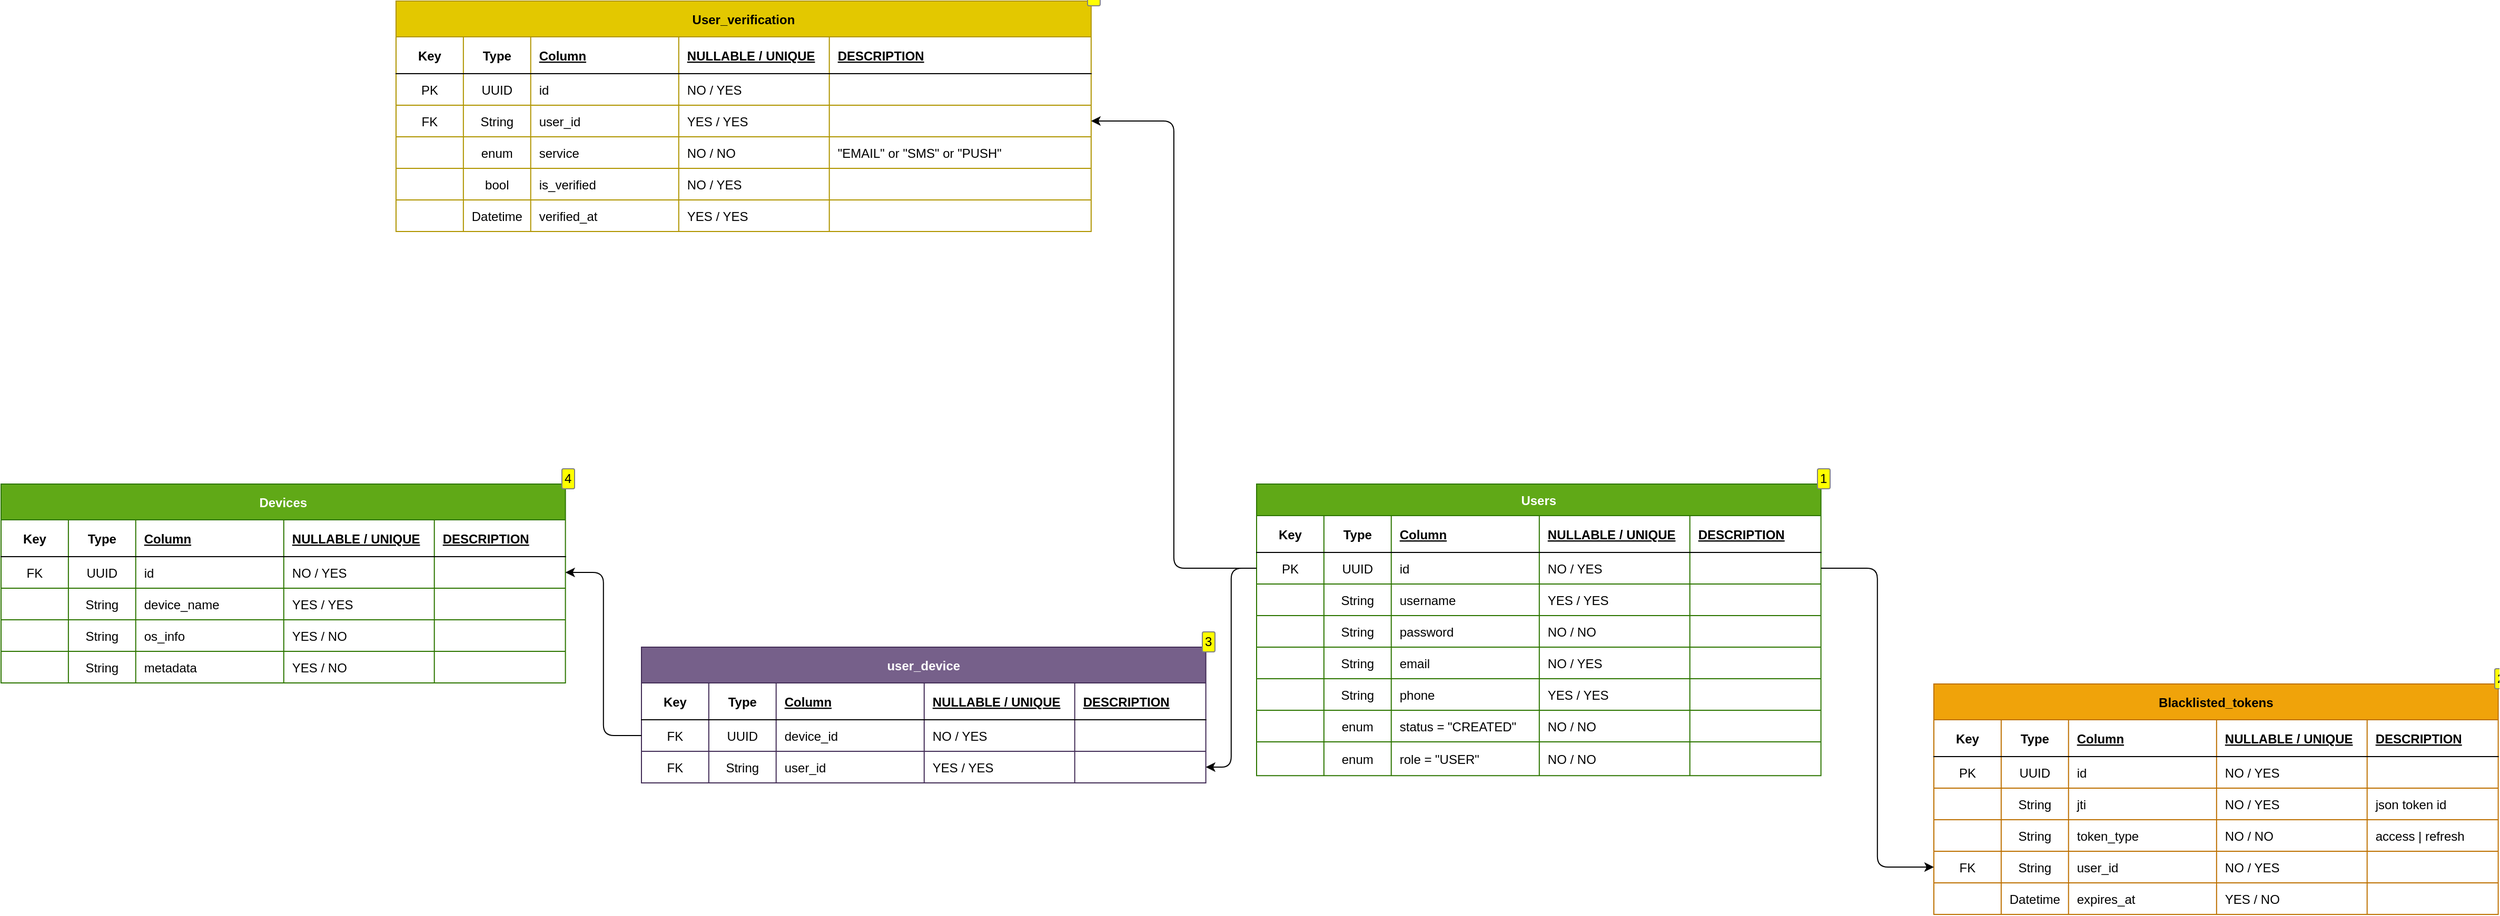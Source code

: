 <mxfile>
    <diagram id="C6it1oYymChb_5ZEDnDE" name="Страница 1">
        <mxGraphModel dx="2110" dy="1753" grid="0" gridSize="10" guides="1" tooltips="1" connect="1" arrows="1" fold="1" page="0" pageScale="1" pageWidth="827" pageHeight="1169" math="0" shadow="0">
            <root>
                <mxCell id="0"/>
                <mxCell id="1" parent="0"/>
                <mxCell id="13" value="Users" style="shape=table;startSize=30;container=1;collapsible=1;childLayout=tableLayout;fixedRows=1;rowLines=1;fontStyle=1;align=center;resizeLast=1;resizeLastRow=0;enumerate=1;fillColor=#60a917;fontColor=#ffffff;strokeColor=#2D7600;noLabel=0;autosize=1;treeFolding=1;treeMoving=1;" vertex="1" parent="1">
                    <mxGeometry x="25" y="351" width="535.81" height="277.128" as="geometry"/>
                </mxCell>
                <mxCell id="14" value="" style="shape=tableRow;horizontal=0;startSize=0;swimlaneHead=0;swimlaneBody=0;fillColor=none;collapsible=0;dropTarget=0;points=[[0,0.5],[1,0.5]];portConstraint=eastwest;top=0;left=0;right=0;bottom=1;" vertex="1" parent="13">
                    <mxGeometry y="30" width="535.81" height="35" as="geometry"/>
                </mxCell>
                <mxCell id="63" value="Key" style="shape=partialRectangle;connectable=0;fillColor=none;top=0;left=0;bottom=0;right=0;fontStyle=1;overflow=hidden;" vertex="1" parent="14">
                    <mxGeometry width="63.931" height="35" as="geometry">
                        <mxRectangle width="63.931" height="35" as="alternateBounds"/>
                    </mxGeometry>
                </mxCell>
                <mxCell id="15" value="Type" style="shape=partialRectangle;connectable=0;fillColor=none;top=0;left=0;bottom=0;right=0;fontStyle=1;overflow=hidden;" vertex="1" parent="14">
                    <mxGeometry x="63.931" width="63.931" height="35" as="geometry">
                        <mxRectangle width="63.931" height="35" as="alternateBounds"/>
                    </mxGeometry>
                </mxCell>
                <mxCell id="16" value="Column" style="shape=partialRectangle;connectable=0;fillColor=none;top=0;left=0;bottom=0;right=0;align=left;spacingLeft=6;fontStyle=5;overflow=hidden;" vertex="1" parent="14">
                    <mxGeometry x="127.862" width="140.547" height="35" as="geometry">
                        <mxRectangle width="140.547" height="35" as="alternateBounds"/>
                    </mxGeometry>
                </mxCell>
                <mxCell id="70" value="NULLABLE / UNIQUE" style="shape=partialRectangle;connectable=0;fillColor=none;top=0;left=0;bottom=0;right=0;align=left;spacingLeft=6;fontStyle=5;overflow=hidden;" vertex="1" parent="14">
                    <mxGeometry x="268.409" width="142.939" height="35" as="geometry">
                        <mxRectangle width="142.939" height="35" as="alternateBounds"/>
                    </mxGeometry>
                </mxCell>
                <mxCell id="77" value="DESCRIPTION" style="shape=partialRectangle;connectable=0;fillColor=none;top=0;left=0;bottom=0;right=0;align=left;spacingLeft=6;fontStyle=5;overflow=hidden;" vertex="1" parent="14">
                    <mxGeometry x="411.348" width="124.462" height="35" as="geometry">
                        <mxRectangle width="124.462" height="35" as="alternateBounds"/>
                    </mxGeometry>
                </mxCell>
                <mxCell id="84" style="shape=tableRow;horizontal=0;startSize=0;swimlaneHead=0;swimlaneBody=0;fillColor=none;collapsible=0;dropTarget=0;points=[[0,0.5],[1,0.5]];portConstraint=eastwest;top=0;left=0;right=0;bottom=0;" vertex="1" parent="13">
                    <mxGeometry y="65" width="535.81" height="30" as="geometry"/>
                </mxCell>
                <mxCell id="85" value="PK" style="shape=partialRectangle;connectable=0;fillColor=none;top=0;left=0;bottom=0;right=0;editable=1;overflow=hidden;" vertex="1" parent="84">
                    <mxGeometry width="63.931" height="30" as="geometry">
                        <mxRectangle width="63.931" height="30" as="alternateBounds"/>
                    </mxGeometry>
                </mxCell>
                <mxCell id="86" value="UUID" style="shape=partialRectangle;connectable=0;fillColor=none;top=0;left=0;bottom=0;right=0;editable=1;overflow=hidden;" vertex="1" parent="84">
                    <mxGeometry x="63.931" width="63.931" height="30" as="geometry">
                        <mxRectangle width="63.931" height="30" as="alternateBounds"/>
                    </mxGeometry>
                </mxCell>
                <mxCell id="87" value="id" style="shape=partialRectangle;connectable=0;fillColor=none;top=0;left=0;bottom=0;right=0;align=left;spacingLeft=6;overflow=hidden;labelBackgroundColor=none;" vertex="1" parent="84">
                    <mxGeometry x="127.862" width="140.547" height="30" as="geometry">
                        <mxRectangle width="140.547" height="30" as="alternateBounds"/>
                    </mxGeometry>
                </mxCell>
                <mxCell id="88" value="NO / YES" style="shape=partialRectangle;connectable=0;fillColor=none;top=0;left=0;bottom=0;right=0;align=left;spacingLeft=6;overflow=hidden;labelBackgroundColor=none;" vertex="1" parent="84">
                    <mxGeometry x="268.409" width="142.939" height="30" as="geometry">
                        <mxRectangle width="142.939" height="30" as="alternateBounds"/>
                    </mxGeometry>
                </mxCell>
                <mxCell id="89" value="" style="shape=partialRectangle;connectable=0;fillColor=none;top=0;left=0;bottom=0;right=0;align=left;spacingLeft=6;overflow=hidden;labelBackgroundColor=none;" vertex="1" parent="84">
                    <mxGeometry x="411.348" width="124.462" height="30" as="geometry">
                        <mxRectangle width="124.462" height="30" as="alternateBounds"/>
                    </mxGeometry>
                </mxCell>
                <mxCell id="20" value="" style="shape=tableRow;horizontal=0;startSize=0;swimlaneHead=0;swimlaneBody=0;fillColor=none;collapsible=0;dropTarget=0;points=[[0,0.5],[1,0.5]];portConstraint=eastwest;top=0;left=0;right=0;bottom=0;" vertex="1" parent="13">
                    <mxGeometry y="95" width="535.81" height="30" as="geometry"/>
                </mxCell>
                <mxCell id="64" value="" style="shape=partialRectangle;connectable=0;fillColor=none;top=0;left=0;bottom=0;right=0;editable=1;overflow=hidden;" vertex="1" parent="20">
                    <mxGeometry width="63.931" height="30" as="geometry">
                        <mxRectangle width="63.931" height="30" as="alternateBounds"/>
                    </mxGeometry>
                </mxCell>
                <mxCell id="21" value="String" style="shape=partialRectangle;connectable=0;fillColor=none;top=0;left=0;bottom=0;right=0;editable=1;overflow=hidden;" vertex="1" parent="20">
                    <mxGeometry x="63.931" width="63.931" height="30" as="geometry">
                        <mxRectangle width="63.931" height="30" as="alternateBounds"/>
                    </mxGeometry>
                </mxCell>
                <mxCell id="22" value="username" style="shape=partialRectangle;connectable=0;fillColor=none;top=0;left=0;bottom=0;right=0;align=left;spacingLeft=6;overflow=hidden;labelBackgroundColor=none;" vertex="1" parent="20">
                    <mxGeometry x="127.862" width="140.547" height="30" as="geometry">
                        <mxRectangle width="140.547" height="30" as="alternateBounds"/>
                    </mxGeometry>
                </mxCell>
                <mxCell id="71" value="YES / YES" style="shape=partialRectangle;connectable=0;fillColor=none;top=0;left=0;bottom=0;right=0;align=left;spacingLeft=6;overflow=hidden;labelBackgroundColor=none;" vertex="1" parent="20">
                    <mxGeometry x="268.409" width="142.939" height="30" as="geometry">
                        <mxRectangle width="142.939" height="30" as="alternateBounds"/>
                    </mxGeometry>
                </mxCell>
                <mxCell id="78" value="" style="shape=partialRectangle;connectable=0;fillColor=none;top=0;left=0;bottom=0;right=0;align=left;spacingLeft=6;overflow=hidden;labelBackgroundColor=none;" vertex="1" parent="20">
                    <mxGeometry x="411.348" width="124.462" height="30" as="geometry">
                        <mxRectangle width="124.462" height="30" as="alternateBounds"/>
                    </mxGeometry>
                </mxCell>
                <mxCell id="17" value="" style="shape=tableRow;horizontal=0;startSize=0;swimlaneHead=0;swimlaneBody=0;fillColor=none;collapsible=0;dropTarget=0;points=[[0,0.5],[1,0.5]];portConstraint=eastwest;top=0;left=0;right=0;bottom=0;" vertex="1" parent="13">
                    <mxGeometry y="125" width="535.81" height="30" as="geometry"/>
                </mxCell>
                <mxCell id="65" style="shape=partialRectangle;connectable=0;fillColor=none;top=0;left=0;bottom=0;right=0;editable=1;overflow=hidden;" vertex="1" parent="17">
                    <mxGeometry width="63.931" height="30" as="geometry">
                        <mxRectangle width="63.931" height="30" as="alternateBounds"/>
                    </mxGeometry>
                </mxCell>
                <mxCell id="18" value="String" style="shape=partialRectangle;connectable=0;fillColor=none;top=0;left=0;bottom=0;right=0;editable=1;overflow=hidden;" vertex="1" parent="17">
                    <mxGeometry x="63.931" width="63.931" height="30" as="geometry">
                        <mxRectangle width="63.931" height="30" as="alternateBounds"/>
                    </mxGeometry>
                </mxCell>
                <mxCell id="19" value="password" style="shape=partialRectangle;connectable=0;fillColor=none;top=0;left=0;bottom=0;right=0;align=left;spacingLeft=6;overflow=hidden;" vertex="1" parent="17">
                    <mxGeometry x="127.862" width="140.547" height="30" as="geometry">
                        <mxRectangle width="140.547" height="30" as="alternateBounds"/>
                    </mxGeometry>
                </mxCell>
                <mxCell id="72" value="NO / NO" style="shape=partialRectangle;connectable=0;fillColor=none;top=0;left=0;bottom=0;right=0;align=left;spacingLeft=6;overflow=hidden;" vertex="1" parent="17">
                    <mxGeometry x="268.409" width="142.939" height="30" as="geometry">
                        <mxRectangle width="142.939" height="30" as="alternateBounds"/>
                    </mxGeometry>
                </mxCell>
                <mxCell id="79" value="" style="shape=partialRectangle;connectable=0;fillColor=none;top=0;left=0;bottom=0;right=0;align=left;spacingLeft=6;overflow=hidden;" vertex="1" parent="17">
                    <mxGeometry x="411.348" width="124.462" height="30" as="geometry">
                        <mxRectangle width="124.462" height="30" as="alternateBounds"/>
                    </mxGeometry>
                </mxCell>
                <mxCell id="23" value="" style="shape=tableRow;horizontal=0;startSize=0;swimlaneHead=0;swimlaneBody=0;fillColor=none;collapsible=0;dropTarget=0;points=[[0,0.5],[1,0.5]];portConstraint=eastwest;top=0;left=0;right=0;bottom=0;" vertex="1" parent="13">
                    <mxGeometry y="155" width="535.81" height="30" as="geometry"/>
                </mxCell>
                <mxCell id="66" style="shape=partialRectangle;connectable=0;fillColor=none;top=0;left=0;bottom=0;right=0;editable=1;overflow=hidden;" vertex="1" parent="23">
                    <mxGeometry width="63.931" height="30" as="geometry">
                        <mxRectangle width="63.931" height="30" as="alternateBounds"/>
                    </mxGeometry>
                </mxCell>
                <mxCell id="24" value="String" style="shape=partialRectangle;connectable=0;fillColor=none;top=0;left=0;bottom=0;right=0;editable=1;overflow=hidden;" vertex="1" parent="23">
                    <mxGeometry x="63.931" width="63.931" height="30" as="geometry">
                        <mxRectangle width="63.931" height="30" as="alternateBounds"/>
                    </mxGeometry>
                </mxCell>
                <mxCell id="25" value="email" style="shape=partialRectangle;connectable=0;fillColor=none;top=0;left=0;bottom=0;right=0;align=left;spacingLeft=6;overflow=hidden;" vertex="1" parent="23">
                    <mxGeometry x="127.862" width="140.547" height="30" as="geometry">
                        <mxRectangle width="140.547" height="30" as="alternateBounds"/>
                    </mxGeometry>
                </mxCell>
                <mxCell id="73" value="NO / YES" style="shape=partialRectangle;connectable=0;fillColor=none;top=0;left=0;bottom=0;right=0;align=left;spacingLeft=6;overflow=hidden;" vertex="1" parent="23">
                    <mxGeometry x="268.409" width="142.939" height="30" as="geometry">
                        <mxRectangle width="142.939" height="30" as="alternateBounds"/>
                    </mxGeometry>
                </mxCell>
                <mxCell id="80" value="" style="shape=partialRectangle;connectable=0;fillColor=none;top=0;left=0;bottom=0;right=0;align=left;spacingLeft=6;overflow=hidden;" vertex="1" parent="23">
                    <mxGeometry x="411.348" width="124.462" height="30" as="geometry">
                        <mxRectangle width="124.462" height="30" as="alternateBounds"/>
                    </mxGeometry>
                </mxCell>
                <mxCell id="41" style="shape=tableRow;horizontal=0;startSize=0;swimlaneHead=0;swimlaneBody=0;fillColor=none;collapsible=0;dropTarget=0;points=[[0,0.5],[1,0.5]];portConstraint=eastwest;top=0;left=0;right=0;bottom=0;" vertex="1" parent="13">
                    <mxGeometry y="185" width="535.81" height="30" as="geometry"/>
                </mxCell>
                <mxCell id="67" style="shape=partialRectangle;connectable=0;fillColor=none;top=0;left=0;bottom=0;right=0;editable=1;overflow=hidden;" vertex="1" parent="41">
                    <mxGeometry width="63.931" height="30" as="geometry">
                        <mxRectangle width="63.931" height="30" as="alternateBounds"/>
                    </mxGeometry>
                </mxCell>
                <mxCell id="42" value="String" style="shape=partialRectangle;connectable=0;fillColor=none;top=0;left=0;bottom=0;right=0;editable=1;overflow=hidden;" vertex="1" parent="41">
                    <mxGeometry x="63.931" width="63.931" height="30" as="geometry">
                        <mxRectangle width="63.931" height="30" as="alternateBounds"/>
                    </mxGeometry>
                </mxCell>
                <mxCell id="43" value="phone" style="shape=partialRectangle;connectable=0;fillColor=none;top=0;left=0;bottom=0;right=0;align=left;spacingLeft=6;overflow=hidden;" vertex="1" parent="41">
                    <mxGeometry x="127.862" width="140.547" height="30" as="geometry">
                        <mxRectangle width="140.547" height="30" as="alternateBounds"/>
                    </mxGeometry>
                </mxCell>
                <mxCell id="74" value="YES / YES" style="shape=partialRectangle;connectable=0;fillColor=none;top=0;left=0;bottom=0;right=0;align=left;spacingLeft=6;overflow=hidden;" vertex="1" parent="41">
                    <mxGeometry x="268.409" width="142.939" height="30" as="geometry">
                        <mxRectangle width="142.939" height="30" as="alternateBounds"/>
                    </mxGeometry>
                </mxCell>
                <mxCell id="81" value="" style="shape=partialRectangle;connectable=0;fillColor=none;top=0;left=0;bottom=0;right=0;align=left;spacingLeft=6;overflow=hidden;" vertex="1" parent="41">
                    <mxGeometry x="411.348" width="124.462" height="30" as="geometry">
                        <mxRectangle width="124.462" height="30" as="alternateBounds"/>
                    </mxGeometry>
                </mxCell>
                <mxCell id="44" style="shape=tableRow;horizontal=0;startSize=0;swimlaneHead=0;swimlaneBody=0;fillColor=none;collapsible=0;dropTarget=0;points=[[0,0.5],[1,0.5]];portConstraint=eastwest;top=0;left=0;right=0;bottom=0;" vertex="1" parent="13">
                    <mxGeometry y="215" width="535.81" height="30" as="geometry"/>
                </mxCell>
                <mxCell id="68" style="shape=partialRectangle;connectable=0;fillColor=none;top=0;left=0;bottom=0;right=0;editable=1;overflow=hidden;" vertex="1" parent="44">
                    <mxGeometry width="63.931" height="30" as="geometry">
                        <mxRectangle width="63.931" height="30" as="alternateBounds"/>
                    </mxGeometry>
                </mxCell>
                <mxCell id="45" value="enum" style="shape=partialRectangle;connectable=0;fillColor=none;top=0;left=0;bottom=0;right=0;editable=1;overflow=hidden;" vertex="1" parent="44">
                    <mxGeometry x="63.931" width="63.931" height="30" as="geometry">
                        <mxRectangle width="63.931" height="30" as="alternateBounds"/>
                    </mxGeometry>
                </mxCell>
                <mxCell id="46" value="status = &quot;CREATED&quot;" style="shape=partialRectangle;connectable=0;fillColor=none;top=0;left=0;bottom=0;right=0;align=left;spacingLeft=6;overflow=hidden;" vertex="1" parent="44">
                    <mxGeometry x="127.862" width="140.547" height="30" as="geometry">
                        <mxRectangle width="140.547" height="30" as="alternateBounds"/>
                    </mxGeometry>
                </mxCell>
                <mxCell id="75" value="NO / NO" style="shape=partialRectangle;connectable=0;fillColor=none;top=0;left=0;bottom=0;right=0;align=left;spacingLeft=6;overflow=hidden;" vertex="1" parent="44">
                    <mxGeometry x="268.409" width="142.939" height="30" as="geometry">
                        <mxRectangle width="142.939" height="30" as="alternateBounds"/>
                    </mxGeometry>
                </mxCell>
                <mxCell id="82" value="" style="shape=partialRectangle;connectable=0;fillColor=none;top=0;left=0;bottom=0;right=0;align=left;spacingLeft=6;overflow=hidden;" vertex="1" parent="44">
                    <mxGeometry x="411.348" width="124.462" height="30" as="geometry">
                        <mxRectangle width="124.462" height="30" as="alternateBounds"/>
                    </mxGeometry>
                </mxCell>
                <mxCell id="47" style="shape=tableRow;horizontal=0;startSize=0;swimlaneHead=0;swimlaneBody=0;fillColor=none;collapsible=0;dropTarget=0;points=[[0,0.5],[1,0.5]];portConstraint=eastwest;top=0;left=0;right=0;bottom=0;" vertex="1" parent="13">
                    <mxGeometry y="245" width="535.81" height="32" as="geometry"/>
                </mxCell>
                <mxCell id="69" style="shape=partialRectangle;connectable=0;fillColor=none;top=0;left=0;bottom=0;right=0;editable=1;overflow=hidden;" vertex="1" parent="47">
                    <mxGeometry width="63.931" height="32" as="geometry">
                        <mxRectangle width="63.931" height="32" as="alternateBounds"/>
                    </mxGeometry>
                </mxCell>
                <mxCell id="48" value="enum" style="shape=partialRectangle;connectable=0;fillColor=none;top=0;left=0;bottom=0;right=0;editable=1;overflow=hidden;" vertex="1" parent="47">
                    <mxGeometry x="63.931" width="63.931" height="32" as="geometry">
                        <mxRectangle width="63.931" height="32" as="alternateBounds"/>
                    </mxGeometry>
                </mxCell>
                <mxCell id="49" value="role = &quot;USER&quot;" style="shape=partialRectangle;connectable=0;fillColor=none;top=0;left=0;bottom=0;right=0;align=left;spacingLeft=6;overflow=hidden;" vertex="1" parent="47">
                    <mxGeometry x="127.862" width="140.547" height="32" as="geometry">
                        <mxRectangle width="140.547" height="32" as="alternateBounds"/>
                    </mxGeometry>
                </mxCell>
                <mxCell id="76" value="NO / NO" style="shape=partialRectangle;connectable=0;fillColor=none;top=0;left=0;bottom=0;right=0;align=left;spacingLeft=6;overflow=hidden;" vertex="1" parent="47">
                    <mxGeometry x="268.409" width="142.939" height="32" as="geometry">
                        <mxRectangle width="142.939" height="32" as="alternateBounds"/>
                    </mxGeometry>
                </mxCell>
                <mxCell id="83" value="" style="shape=partialRectangle;connectable=0;fillColor=none;top=0;left=0;bottom=0;right=0;align=left;spacingLeft=6;overflow=hidden;" vertex="1" parent="47">
                    <mxGeometry x="411.348" width="124.462" height="32" as="geometry">
                        <mxRectangle width="124.462" height="32" as="alternateBounds"/>
                    </mxGeometry>
                </mxCell>
                <mxCell id="147" value="Blacklisted_tokens" style="shape=table;startSize=34;container=1;collapsible=1;childLayout=tableLayout;fixedRows=1;rowLines=1;fontStyle=1;align=center;resizeLast=1;resizeLastRow=0;enumerate=1;fillColor=#f0a30a;fontColor=#000000;strokeColor=#BD7000;noLabel=0;autosize=1;treeFolding=1;treeMoving=1;" vertex="1" parent="1">
                    <mxGeometry x="668" y="541" width="535.81" height="219" as="geometry"/>
                </mxCell>
                <mxCell id="148" value="" style="shape=tableRow;horizontal=0;startSize=0;swimlaneHead=0;swimlaneBody=0;fillColor=none;collapsible=0;dropTarget=0;points=[[0,0.5],[1,0.5]];portConstraint=eastwest;top=0;left=0;right=0;bottom=1;" vertex="1" parent="147">
                    <mxGeometry y="34" width="535.81" height="35" as="geometry"/>
                </mxCell>
                <mxCell id="149" value="Key" style="shape=partialRectangle;connectable=0;fillColor=none;top=0;left=0;bottom=0;right=0;fontStyle=1;overflow=hidden;" vertex="1" parent="148">
                    <mxGeometry width="63.931" height="35" as="geometry">
                        <mxRectangle width="63.931" height="35" as="alternateBounds"/>
                    </mxGeometry>
                </mxCell>
                <mxCell id="150" value="Type" style="shape=partialRectangle;connectable=0;fillColor=none;top=0;left=0;bottom=0;right=0;fontStyle=1;overflow=hidden;" vertex="1" parent="148">
                    <mxGeometry x="63.931" width="63.931" height="35" as="geometry">
                        <mxRectangle width="63.931" height="35" as="alternateBounds"/>
                    </mxGeometry>
                </mxCell>
                <mxCell id="151" value="Column" style="shape=partialRectangle;connectable=0;fillColor=none;top=0;left=0;bottom=0;right=0;align=left;spacingLeft=6;fontStyle=5;overflow=hidden;" vertex="1" parent="148">
                    <mxGeometry x="127.862" width="140.547" height="35" as="geometry">
                        <mxRectangle width="140.547" height="35" as="alternateBounds"/>
                    </mxGeometry>
                </mxCell>
                <mxCell id="152" value="NULLABLE / UNIQUE" style="shape=partialRectangle;connectable=0;fillColor=none;top=0;left=0;bottom=0;right=0;align=left;spacingLeft=6;fontStyle=5;overflow=hidden;" vertex="1" parent="148">
                    <mxGeometry x="268.409" width="142.939" height="35" as="geometry">
                        <mxRectangle width="142.939" height="35" as="alternateBounds"/>
                    </mxGeometry>
                </mxCell>
                <mxCell id="153" value="DESCRIPTION" style="shape=partialRectangle;connectable=0;fillColor=none;top=0;left=0;bottom=0;right=0;align=left;spacingLeft=6;fontStyle=5;overflow=hidden;" vertex="1" parent="148">
                    <mxGeometry x="411.348" width="124.462" height="35" as="geometry">
                        <mxRectangle width="124.462" height="35" as="alternateBounds"/>
                    </mxGeometry>
                </mxCell>
                <mxCell id="154" style="shape=tableRow;horizontal=0;startSize=0;swimlaneHead=0;swimlaneBody=0;fillColor=none;collapsible=0;dropTarget=0;points=[[0,0.5],[1,0.5]];portConstraint=eastwest;top=0;left=0;right=0;bottom=0;" vertex="1" parent="147">
                    <mxGeometry y="69" width="535.81" height="30" as="geometry"/>
                </mxCell>
                <mxCell id="155" value="PK" style="shape=partialRectangle;connectable=0;fillColor=none;top=0;left=0;bottom=0;right=0;editable=1;overflow=hidden;" vertex="1" parent="154">
                    <mxGeometry width="63.931" height="30" as="geometry">
                        <mxRectangle width="63.931" height="30" as="alternateBounds"/>
                    </mxGeometry>
                </mxCell>
                <mxCell id="156" value="UUID" style="shape=partialRectangle;connectable=0;fillColor=none;top=0;left=0;bottom=0;right=0;editable=1;overflow=hidden;" vertex="1" parent="154">
                    <mxGeometry x="63.931" width="63.931" height="30" as="geometry">
                        <mxRectangle width="63.931" height="30" as="alternateBounds"/>
                    </mxGeometry>
                </mxCell>
                <mxCell id="157" value="id" style="shape=partialRectangle;connectable=0;fillColor=none;top=0;left=0;bottom=0;right=0;align=left;spacingLeft=6;overflow=hidden;labelBackgroundColor=none;" vertex="1" parent="154">
                    <mxGeometry x="127.862" width="140.547" height="30" as="geometry">
                        <mxRectangle width="140.547" height="30" as="alternateBounds"/>
                    </mxGeometry>
                </mxCell>
                <mxCell id="158" value="NO / YES" style="shape=partialRectangle;connectable=0;fillColor=none;top=0;left=0;bottom=0;right=0;align=left;spacingLeft=6;overflow=hidden;labelBackgroundColor=none;" vertex="1" parent="154">
                    <mxGeometry x="268.409" width="142.939" height="30" as="geometry">
                        <mxRectangle width="142.939" height="30" as="alternateBounds"/>
                    </mxGeometry>
                </mxCell>
                <mxCell id="159" value="" style="shape=partialRectangle;connectable=0;fillColor=none;top=0;left=0;bottom=0;right=0;align=left;spacingLeft=6;overflow=hidden;labelBackgroundColor=none;" vertex="1" parent="154">
                    <mxGeometry x="411.348" width="124.462" height="30" as="geometry">
                        <mxRectangle width="124.462" height="30" as="alternateBounds"/>
                    </mxGeometry>
                </mxCell>
                <mxCell id="160" value="" style="shape=tableRow;horizontal=0;startSize=0;swimlaneHead=0;swimlaneBody=0;fillColor=none;collapsible=0;dropTarget=0;points=[[0,0.5],[1,0.5]];portConstraint=eastwest;top=0;left=0;right=0;bottom=0;" vertex="1" parent="147">
                    <mxGeometry y="99" width="535.81" height="30" as="geometry"/>
                </mxCell>
                <mxCell id="161" value="" style="shape=partialRectangle;connectable=0;fillColor=none;top=0;left=0;bottom=0;right=0;editable=1;overflow=hidden;" vertex="1" parent="160">
                    <mxGeometry width="63.931" height="30" as="geometry">
                        <mxRectangle width="63.931" height="30" as="alternateBounds"/>
                    </mxGeometry>
                </mxCell>
                <mxCell id="162" value="String" style="shape=partialRectangle;connectable=0;fillColor=none;top=0;left=0;bottom=0;right=0;editable=1;overflow=hidden;" vertex="1" parent="160">
                    <mxGeometry x="63.931" width="63.931" height="30" as="geometry">
                        <mxRectangle width="63.931" height="30" as="alternateBounds"/>
                    </mxGeometry>
                </mxCell>
                <mxCell id="163" value="jti" style="shape=partialRectangle;connectable=0;fillColor=none;top=0;left=0;bottom=0;right=0;align=left;spacingLeft=6;overflow=hidden;labelBackgroundColor=none;" vertex="1" parent="160">
                    <mxGeometry x="127.862" width="140.547" height="30" as="geometry">
                        <mxRectangle width="140.547" height="30" as="alternateBounds"/>
                    </mxGeometry>
                </mxCell>
                <mxCell id="164" value="NO / YES" style="shape=partialRectangle;connectable=0;fillColor=none;top=0;left=0;bottom=0;right=0;align=left;spacingLeft=6;overflow=hidden;labelBackgroundColor=none;" vertex="1" parent="160">
                    <mxGeometry x="268.409" width="142.939" height="30" as="geometry">
                        <mxRectangle width="142.939" height="30" as="alternateBounds"/>
                    </mxGeometry>
                </mxCell>
                <mxCell id="165" value="json token id" style="shape=partialRectangle;connectable=0;fillColor=none;top=0;left=0;bottom=0;right=0;align=left;spacingLeft=6;overflow=hidden;labelBackgroundColor=none;" vertex="1" parent="160">
                    <mxGeometry x="411.348" width="124.462" height="30" as="geometry">
                        <mxRectangle width="124.462" height="30" as="alternateBounds"/>
                    </mxGeometry>
                </mxCell>
                <mxCell id="166" value="" style="shape=tableRow;horizontal=0;startSize=0;swimlaneHead=0;swimlaneBody=0;fillColor=none;collapsible=0;dropTarget=0;points=[[0,0.5],[1,0.5]];portConstraint=eastwest;top=0;left=0;right=0;bottom=0;" vertex="1" parent="147">
                    <mxGeometry y="129" width="535.81" height="30" as="geometry"/>
                </mxCell>
                <mxCell id="167" style="shape=partialRectangle;connectable=0;fillColor=none;top=0;left=0;bottom=0;right=0;editable=1;overflow=hidden;" vertex="1" parent="166">
                    <mxGeometry width="63.931" height="30" as="geometry">
                        <mxRectangle width="63.931" height="30" as="alternateBounds"/>
                    </mxGeometry>
                </mxCell>
                <mxCell id="168" value="String" style="shape=partialRectangle;connectable=0;fillColor=none;top=0;left=0;bottom=0;right=0;editable=1;overflow=hidden;" vertex="1" parent="166">
                    <mxGeometry x="63.931" width="63.931" height="30" as="geometry">
                        <mxRectangle width="63.931" height="30" as="alternateBounds"/>
                    </mxGeometry>
                </mxCell>
                <mxCell id="169" value="token_type" style="shape=partialRectangle;connectable=0;fillColor=none;top=0;left=0;bottom=0;right=0;align=left;spacingLeft=6;overflow=hidden;" vertex="1" parent="166">
                    <mxGeometry x="127.862" width="140.547" height="30" as="geometry">
                        <mxRectangle width="140.547" height="30" as="alternateBounds"/>
                    </mxGeometry>
                </mxCell>
                <mxCell id="170" value="NO / NO" style="shape=partialRectangle;connectable=0;fillColor=none;top=0;left=0;bottom=0;right=0;align=left;spacingLeft=6;overflow=hidden;" vertex="1" parent="166">
                    <mxGeometry x="268.409" width="142.939" height="30" as="geometry">
                        <mxRectangle width="142.939" height="30" as="alternateBounds"/>
                    </mxGeometry>
                </mxCell>
                <mxCell id="171" value="access | refresh" style="shape=partialRectangle;connectable=0;fillColor=none;top=0;left=0;bottom=0;right=0;align=left;spacingLeft=6;overflow=hidden;" vertex="1" parent="166">
                    <mxGeometry x="411.348" width="124.462" height="30" as="geometry">
                        <mxRectangle width="124.462" height="30" as="alternateBounds"/>
                    </mxGeometry>
                </mxCell>
                <mxCell id="172" value="" style="shape=tableRow;horizontal=0;startSize=0;swimlaneHead=0;swimlaneBody=0;fillColor=none;collapsible=0;dropTarget=0;points=[[0,0.5],[1,0.5]];portConstraint=eastwest;top=0;left=0;right=0;bottom=0;" vertex="1" parent="147">
                    <mxGeometry y="159" width="535.81" height="30" as="geometry"/>
                </mxCell>
                <mxCell id="173" value="FK" style="shape=partialRectangle;connectable=0;fillColor=none;top=0;left=0;bottom=0;right=0;editable=1;overflow=hidden;" vertex="1" parent="172">
                    <mxGeometry width="63.931" height="30" as="geometry">
                        <mxRectangle width="63.931" height="30" as="alternateBounds"/>
                    </mxGeometry>
                </mxCell>
                <mxCell id="174" value="String" style="shape=partialRectangle;connectable=0;fillColor=none;top=0;left=0;bottom=0;right=0;editable=1;overflow=hidden;" vertex="1" parent="172">
                    <mxGeometry x="63.931" width="63.931" height="30" as="geometry">
                        <mxRectangle width="63.931" height="30" as="alternateBounds"/>
                    </mxGeometry>
                </mxCell>
                <mxCell id="175" value="user_id" style="shape=partialRectangle;connectable=0;fillColor=none;top=0;left=0;bottom=0;right=0;align=left;spacingLeft=6;overflow=hidden;" vertex="1" parent="172">
                    <mxGeometry x="127.862" width="140.547" height="30" as="geometry">
                        <mxRectangle width="140.547" height="30" as="alternateBounds"/>
                    </mxGeometry>
                </mxCell>
                <mxCell id="176" value="NO / YES" style="shape=partialRectangle;connectable=0;fillColor=none;top=0;left=0;bottom=0;right=0;align=left;spacingLeft=6;overflow=hidden;" vertex="1" parent="172">
                    <mxGeometry x="268.409" width="142.939" height="30" as="geometry">
                        <mxRectangle width="142.939" height="30" as="alternateBounds"/>
                    </mxGeometry>
                </mxCell>
                <mxCell id="177" value="" style="shape=partialRectangle;connectable=0;fillColor=none;top=0;left=0;bottom=0;right=0;align=left;spacingLeft=6;overflow=hidden;" vertex="1" parent="172">
                    <mxGeometry x="411.348" width="124.462" height="30" as="geometry">
                        <mxRectangle width="124.462" height="30" as="alternateBounds"/>
                    </mxGeometry>
                </mxCell>
                <mxCell id="178" style="shape=tableRow;horizontal=0;startSize=0;swimlaneHead=0;swimlaneBody=0;fillColor=none;collapsible=0;dropTarget=0;points=[[0,0.5],[1,0.5]];portConstraint=eastwest;top=0;left=0;right=0;bottom=0;" vertex="1" parent="147">
                    <mxGeometry y="189" width="535.81" height="30" as="geometry"/>
                </mxCell>
                <mxCell id="179" style="shape=partialRectangle;connectable=0;fillColor=none;top=0;left=0;bottom=0;right=0;editable=1;overflow=hidden;" vertex="1" parent="178">
                    <mxGeometry width="63.931" height="30" as="geometry">
                        <mxRectangle width="63.931" height="30" as="alternateBounds"/>
                    </mxGeometry>
                </mxCell>
                <mxCell id="180" value="Datetime" style="shape=partialRectangle;connectable=0;fillColor=none;top=0;left=0;bottom=0;right=0;editable=1;overflow=hidden;" vertex="1" parent="178">
                    <mxGeometry x="63.931" width="63.931" height="30" as="geometry">
                        <mxRectangle width="63.931" height="30" as="alternateBounds"/>
                    </mxGeometry>
                </mxCell>
                <mxCell id="181" value="expires_at" style="shape=partialRectangle;connectable=0;fillColor=none;top=0;left=0;bottom=0;right=0;align=left;spacingLeft=6;overflow=hidden;" vertex="1" parent="178">
                    <mxGeometry x="127.862" width="140.547" height="30" as="geometry">
                        <mxRectangle width="140.547" height="30" as="alternateBounds"/>
                    </mxGeometry>
                </mxCell>
                <mxCell id="182" value="YES / NO" style="shape=partialRectangle;connectable=0;fillColor=none;top=0;left=0;bottom=0;right=0;align=left;spacingLeft=6;overflow=hidden;" vertex="1" parent="178">
                    <mxGeometry x="268.409" width="142.939" height="30" as="geometry">
                        <mxRectangle width="142.939" height="30" as="alternateBounds"/>
                    </mxGeometry>
                </mxCell>
                <mxCell id="183" value="" style="shape=partialRectangle;connectable=0;fillColor=none;top=0;left=0;bottom=0;right=0;align=left;spacingLeft=6;overflow=hidden;" vertex="1" parent="178">
                    <mxGeometry x="411.348" width="124.462" height="30" as="geometry">
                        <mxRectangle width="124.462" height="30" as="alternateBounds"/>
                    </mxGeometry>
                </mxCell>
                <mxCell id="196" style="edgeStyle=orthogonalEdgeStyle;html=1;exitX=1;exitY=0.5;exitDx=0;exitDy=0;entryX=0;entryY=0.5;entryDx=0;entryDy=0;" edge="1" parent="1" source="84" target="172">
                    <mxGeometry relative="1" as="geometry"/>
                </mxCell>
                <mxCell id="197" value="user_device" style="shape=table;startSize=34;container=1;collapsible=1;childLayout=tableLayout;fixedRows=1;rowLines=1;fontStyle=1;align=center;resizeLast=1;resizeLastRow=0;enumerate=1;fillColor=#76608a;fontColor=#ffffff;strokeColor=#432D57;noLabel=0;autosize=1;treeFolding=1;treeMoving=1;" vertex="1" parent="1">
                    <mxGeometry x="-559" y="506" width="535.81" height="129" as="geometry"/>
                </mxCell>
                <mxCell id="198" value="" style="shape=tableRow;horizontal=0;startSize=0;swimlaneHead=0;swimlaneBody=0;fillColor=none;collapsible=0;dropTarget=0;points=[[0,0.5],[1,0.5]];portConstraint=eastwest;top=0;left=0;right=0;bottom=1;" vertex="1" parent="197">
                    <mxGeometry y="34" width="535.81" height="35" as="geometry"/>
                </mxCell>
                <mxCell id="199" value="Key" style="shape=partialRectangle;connectable=0;fillColor=none;top=0;left=0;bottom=0;right=0;fontStyle=1;overflow=hidden;" vertex="1" parent="198">
                    <mxGeometry width="63.931" height="35" as="geometry">
                        <mxRectangle width="63.931" height="35" as="alternateBounds"/>
                    </mxGeometry>
                </mxCell>
                <mxCell id="200" value="Type" style="shape=partialRectangle;connectable=0;fillColor=none;top=0;left=0;bottom=0;right=0;fontStyle=1;overflow=hidden;" vertex="1" parent="198">
                    <mxGeometry x="63.931" width="63.931" height="35" as="geometry">
                        <mxRectangle width="63.931" height="35" as="alternateBounds"/>
                    </mxGeometry>
                </mxCell>
                <mxCell id="201" value="Column" style="shape=partialRectangle;connectable=0;fillColor=none;top=0;left=0;bottom=0;right=0;align=left;spacingLeft=6;fontStyle=5;overflow=hidden;" vertex="1" parent="198">
                    <mxGeometry x="127.862" width="140.547" height="35" as="geometry">
                        <mxRectangle width="140.547" height="35" as="alternateBounds"/>
                    </mxGeometry>
                </mxCell>
                <mxCell id="202" value="NULLABLE / UNIQUE" style="shape=partialRectangle;connectable=0;fillColor=none;top=0;left=0;bottom=0;right=0;align=left;spacingLeft=6;fontStyle=5;overflow=hidden;" vertex="1" parent="198">
                    <mxGeometry x="268.409" width="142.939" height="35" as="geometry">
                        <mxRectangle width="142.939" height="35" as="alternateBounds"/>
                    </mxGeometry>
                </mxCell>
                <mxCell id="203" value="DESCRIPTION" style="shape=partialRectangle;connectable=0;fillColor=none;top=0;left=0;bottom=0;right=0;align=left;spacingLeft=6;fontStyle=5;overflow=hidden;" vertex="1" parent="198">
                    <mxGeometry x="411.348" width="124.462" height="35" as="geometry">
                        <mxRectangle width="124.462" height="35" as="alternateBounds"/>
                    </mxGeometry>
                </mxCell>
                <mxCell id="204" style="shape=tableRow;horizontal=0;startSize=0;swimlaneHead=0;swimlaneBody=0;fillColor=none;collapsible=0;dropTarget=0;points=[[0,0.5],[1,0.5]];portConstraint=eastwest;top=0;left=0;right=0;bottom=0;" vertex="1" parent="197">
                    <mxGeometry y="69" width="535.81" height="30" as="geometry"/>
                </mxCell>
                <mxCell id="205" value="FK" style="shape=partialRectangle;connectable=0;fillColor=none;top=0;left=0;bottom=0;right=0;editable=1;overflow=hidden;" vertex="1" parent="204">
                    <mxGeometry width="63.931" height="30" as="geometry">
                        <mxRectangle width="63.931" height="30" as="alternateBounds"/>
                    </mxGeometry>
                </mxCell>
                <mxCell id="206" value="UUID" style="shape=partialRectangle;connectable=0;fillColor=none;top=0;left=0;bottom=0;right=0;editable=1;overflow=hidden;" vertex="1" parent="204">
                    <mxGeometry x="63.931" width="63.931" height="30" as="geometry">
                        <mxRectangle width="63.931" height="30" as="alternateBounds"/>
                    </mxGeometry>
                </mxCell>
                <mxCell id="207" value="device_id" style="shape=partialRectangle;connectable=0;fillColor=none;top=0;left=0;bottom=0;right=0;align=left;spacingLeft=6;overflow=hidden;labelBackgroundColor=none;" vertex="1" parent="204">
                    <mxGeometry x="127.862" width="140.547" height="30" as="geometry">
                        <mxRectangle width="140.547" height="30" as="alternateBounds"/>
                    </mxGeometry>
                </mxCell>
                <mxCell id="208" value="NO / YES" style="shape=partialRectangle;connectable=0;fillColor=none;top=0;left=0;bottom=0;right=0;align=left;spacingLeft=6;overflow=hidden;labelBackgroundColor=none;" vertex="1" parent="204">
                    <mxGeometry x="268.409" width="142.939" height="30" as="geometry">
                        <mxRectangle width="142.939" height="30" as="alternateBounds"/>
                    </mxGeometry>
                </mxCell>
                <mxCell id="209" value="" style="shape=partialRectangle;connectable=0;fillColor=none;top=0;left=0;bottom=0;right=0;align=left;spacingLeft=6;overflow=hidden;labelBackgroundColor=none;" vertex="1" parent="204">
                    <mxGeometry x="411.348" width="124.462" height="30" as="geometry">
                        <mxRectangle width="124.462" height="30" as="alternateBounds"/>
                    </mxGeometry>
                </mxCell>
                <mxCell id="210" value="" style="shape=tableRow;horizontal=0;startSize=0;swimlaneHead=0;swimlaneBody=0;fillColor=none;collapsible=0;dropTarget=0;points=[[0,0.5],[1,0.5]];portConstraint=eastwest;top=0;left=0;right=0;bottom=0;" vertex="1" parent="197">
                    <mxGeometry y="99" width="535.81" height="30" as="geometry"/>
                </mxCell>
                <mxCell id="211" value="FK" style="shape=partialRectangle;connectable=0;fillColor=none;top=0;left=0;bottom=0;right=0;editable=1;overflow=hidden;" vertex="1" parent="210">
                    <mxGeometry width="63.931" height="30" as="geometry">
                        <mxRectangle width="63.931" height="30" as="alternateBounds"/>
                    </mxGeometry>
                </mxCell>
                <mxCell id="212" value="String" style="shape=partialRectangle;connectable=0;fillColor=none;top=0;left=0;bottom=0;right=0;editable=1;overflow=hidden;" vertex="1" parent="210">
                    <mxGeometry x="63.931" width="63.931" height="30" as="geometry">
                        <mxRectangle width="63.931" height="30" as="alternateBounds"/>
                    </mxGeometry>
                </mxCell>
                <mxCell id="213" value="user_id" style="shape=partialRectangle;connectable=0;fillColor=none;top=0;left=0;bottom=0;right=0;align=left;spacingLeft=6;overflow=hidden;labelBackgroundColor=none;" vertex="1" parent="210">
                    <mxGeometry x="127.862" width="140.547" height="30" as="geometry">
                        <mxRectangle width="140.547" height="30" as="alternateBounds"/>
                    </mxGeometry>
                </mxCell>
                <mxCell id="214" value="YES / YES" style="shape=partialRectangle;connectable=0;fillColor=none;top=0;left=0;bottom=0;right=0;align=left;spacingLeft=6;overflow=hidden;labelBackgroundColor=none;" vertex="1" parent="210">
                    <mxGeometry x="268.409" width="142.939" height="30" as="geometry">
                        <mxRectangle width="142.939" height="30" as="alternateBounds"/>
                    </mxGeometry>
                </mxCell>
                <mxCell id="215" value="" style="shape=partialRectangle;connectable=0;fillColor=none;top=0;left=0;bottom=0;right=0;align=left;spacingLeft=6;overflow=hidden;labelBackgroundColor=none;" vertex="1" parent="210">
                    <mxGeometry x="411.348" width="124.462" height="30" as="geometry">
                        <mxRectangle width="124.462" height="30" as="alternateBounds"/>
                    </mxGeometry>
                </mxCell>
                <mxCell id="246" style="edgeStyle=orthogonalEdgeStyle;html=1;exitX=0;exitY=0.5;exitDx=0;exitDy=0;entryX=1;entryY=0.5;entryDx=0;entryDy=0;" edge="1" parent="1" source="84" target="210">
                    <mxGeometry relative="1" as="geometry"/>
                </mxCell>
                <mxCell id="247" value="Devices" style="shape=table;startSize=34;container=1;collapsible=1;childLayout=tableLayout;fixedRows=1;rowLines=1;fontStyle=1;align=center;resizeLast=1;resizeLastRow=0;enumerate=1;fillColor=#60a917;fontColor=#ffffff;strokeColor=#2D7600;noLabel=0;autosize=1;treeFolding=1;treeMoving=1;" vertex="1" parent="1">
                    <mxGeometry x="-1167" y="351" width="535.81" height="189" as="geometry"/>
                </mxCell>
                <mxCell id="248" value="" style="shape=tableRow;horizontal=0;startSize=0;swimlaneHead=0;swimlaneBody=0;fillColor=none;collapsible=0;dropTarget=0;points=[[0,0.5],[1,0.5]];portConstraint=eastwest;top=0;left=0;right=0;bottom=1;" vertex="1" parent="247">
                    <mxGeometry y="34" width="535.81" height="35" as="geometry"/>
                </mxCell>
                <mxCell id="249" value="Key" style="shape=partialRectangle;connectable=0;fillColor=none;top=0;left=0;bottom=0;right=0;fontStyle=1;overflow=hidden;" vertex="1" parent="248">
                    <mxGeometry width="63.931" height="35" as="geometry">
                        <mxRectangle width="63.931" height="35" as="alternateBounds"/>
                    </mxGeometry>
                </mxCell>
                <mxCell id="250" value="Type" style="shape=partialRectangle;connectable=0;fillColor=none;top=0;left=0;bottom=0;right=0;fontStyle=1;overflow=hidden;" vertex="1" parent="248">
                    <mxGeometry x="63.931" width="63.931" height="35" as="geometry">
                        <mxRectangle width="63.931" height="35" as="alternateBounds"/>
                    </mxGeometry>
                </mxCell>
                <mxCell id="251" value="Column" style="shape=partialRectangle;connectable=0;fillColor=none;top=0;left=0;bottom=0;right=0;align=left;spacingLeft=6;fontStyle=5;overflow=hidden;" vertex="1" parent="248">
                    <mxGeometry x="127.862" width="140.547" height="35" as="geometry">
                        <mxRectangle width="140.547" height="35" as="alternateBounds"/>
                    </mxGeometry>
                </mxCell>
                <mxCell id="252" value="NULLABLE / UNIQUE" style="shape=partialRectangle;connectable=0;fillColor=none;top=0;left=0;bottom=0;right=0;align=left;spacingLeft=6;fontStyle=5;overflow=hidden;" vertex="1" parent="248">
                    <mxGeometry x="268.409" width="142.939" height="35" as="geometry">
                        <mxRectangle width="142.939" height="35" as="alternateBounds"/>
                    </mxGeometry>
                </mxCell>
                <mxCell id="253" value="DESCRIPTION" style="shape=partialRectangle;connectable=0;fillColor=none;top=0;left=0;bottom=0;right=0;align=left;spacingLeft=6;fontStyle=5;overflow=hidden;" vertex="1" parent="248">
                    <mxGeometry x="411.348" width="124.462" height="35" as="geometry">
                        <mxRectangle width="124.462" height="35" as="alternateBounds"/>
                    </mxGeometry>
                </mxCell>
                <mxCell id="254" style="shape=tableRow;horizontal=0;startSize=0;swimlaneHead=0;swimlaneBody=0;fillColor=none;collapsible=0;dropTarget=0;points=[[0,0.5],[1,0.5]];portConstraint=eastwest;top=0;left=0;right=0;bottom=0;" vertex="1" parent="247">
                    <mxGeometry y="69" width="535.81" height="30" as="geometry"/>
                </mxCell>
                <mxCell id="255" value="FK" style="shape=partialRectangle;connectable=0;fillColor=none;top=0;left=0;bottom=0;right=0;editable=1;overflow=hidden;" vertex="1" parent="254">
                    <mxGeometry width="63.931" height="30" as="geometry">
                        <mxRectangle width="63.931" height="30" as="alternateBounds"/>
                    </mxGeometry>
                </mxCell>
                <mxCell id="256" value="UUID" style="shape=partialRectangle;connectable=0;fillColor=none;top=0;left=0;bottom=0;right=0;editable=1;overflow=hidden;" vertex="1" parent="254">
                    <mxGeometry x="63.931" width="63.931" height="30" as="geometry">
                        <mxRectangle width="63.931" height="30" as="alternateBounds"/>
                    </mxGeometry>
                </mxCell>
                <mxCell id="257" value="id" style="shape=partialRectangle;connectable=0;fillColor=none;top=0;left=0;bottom=0;right=0;align=left;spacingLeft=6;overflow=hidden;labelBackgroundColor=none;" vertex="1" parent="254">
                    <mxGeometry x="127.862" width="140.547" height="30" as="geometry">
                        <mxRectangle width="140.547" height="30" as="alternateBounds"/>
                    </mxGeometry>
                </mxCell>
                <mxCell id="258" value="NO / YES" style="shape=partialRectangle;connectable=0;fillColor=none;top=0;left=0;bottom=0;right=0;align=left;spacingLeft=6;overflow=hidden;labelBackgroundColor=none;" vertex="1" parent="254">
                    <mxGeometry x="268.409" width="142.939" height="30" as="geometry">
                        <mxRectangle width="142.939" height="30" as="alternateBounds"/>
                    </mxGeometry>
                </mxCell>
                <mxCell id="259" value="" style="shape=partialRectangle;connectable=0;fillColor=none;top=0;left=0;bottom=0;right=0;align=left;spacingLeft=6;overflow=hidden;labelBackgroundColor=none;" vertex="1" parent="254">
                    <mxGeometry x="411.348" width="124.462" height="30" as="geometry">
                        <mxRectangle width="124.462" height="30" as="alternateBounds"/>
                    </mxGeometry>
                </mxCell>
                <mxCell id="260" value="" style="shape=tableRow;horizontal=0;startSize=0;swimlaneHead=0;swimlaneBody=0;fillColor=none;collapsible=0;dropTarget=0;points=[[0,0.5],[1,0.5]];portConstraint=eastwest;top=0;left=0;right=0;bottom=0;" vertex="1" parent="247">
                    <mxGeometry y="99" width="535.81" height="30" as="geometry"/>
                </mxCell>
                <mxCell id="261" value="" style="shape=partialRectangle;connectable=0;fillColor=none;top=0;left=0;bottom=0;right=0;editable=1;overflow=hidden;" vertex="1" parent="260">
                    <mxGeometry width="63.931" height="30" as="geometry">
                        <mxRectangle width="63.931" height="30" as="alternateBounds"/>
                    </mxGeometry>
                </mxCell>
                <mxCell id="262" value="String" style="shape=partialRectangle;connectable=0;fillColor=none;top=0;left=0;bottom=0;right=0;editable=1;overflow=hidden;" vertex="1" parent="260">
                    <mxGeometry x="63.931" width="63.931" height="30" as="geometry">
                        <mxRectangle width="63.931" height="30" as="alternateBounds"/>
                    </mxGeometry>
                </mxCell>
                <mxCell id="263" value="device_name" style="shape=partialRectangle;connectable=0;fillColor=none;top=0;left=0;bottom=0;right=0;align=left;spacingLeft=6;overflow=hidden;labelBackgroundColor=none;" vertex="1" parent="260">
                    <mxGeometry x="127.862" width="140.547" height="30" as="geometry">
                        <mxRectangle width="140.547" height="30" as="alternateBounds"/>
                    </mxGeometry>
                </mxCell>
                <mxCell id="264" value="YES / YES" style="shape=partialRectangle;connectable=0;fillColor=none;top=0;left=0;bottom=0;right=0;align=left;spacingLeft=6;overflow=hidden;labelBackgroundColor=none;" vertex="1" parent="260">
                    <mxGeometry x="268.409" width="142.939" height="30" as="geometry">
                        <mxRectangle width="142.939" height="30" as="alternateBounds"/>
                    </mxGeometry>
                </mxCell>
                <mxCell id="265" value="" style="shape=partialRectangle;connectable=0;fillColor=none;top=0;left=0;bottom=0;right=0;align=left;spacingLeft=6;overflow=hidden;labelBackgroundColor=none;" vertex="1" parent="260">
                    <mxGeometry x="411.348" width="124.462" height="30" as="geometry">
                        <mxRectangle width="124.462" height="30" as="alternateBounds"/>
                    </mxGeometry>
                </mxCell>
                <mxCell id="266" style="shape=tableRow;horizontal=0;startSize=0;swimlaneHead=0;swimlaneBody=0;fillColor=none;collapsible=0;dropTarget=0;points=[[0,0.5],[1,0.5]];portConstraint=eastwest;top=0;left=0;right=0;bottom=0;" vertex="1" parent="247">
                    <mxGeometry y="129" width="535.81" height="30" as="geometry"/>
                </mxCell>
                <mxCell id="267" style="shape=partialRectangle;connectable=0;fillColor=none;top=0;left=0;bottom=0;right=0;editable=1;overflow=hidden;" vertex="1" parent="266">
                    <mxGeometry width="63.931" height="30" as="geometry">
                        <mxRectangle width="63.931" height="30" as="alternateBounds"/>
                    </mxGeometry>
                </mxCell>
                <mxCell id="268" value="String" style="shape=partialRectangle;connectable=0;fillColor=none;top=0;left=0;bottom=0;right=0;editable=1;overflow=hidden;" vertex="1" parent="266">
                    <mxGeometry x="63.931" width="63.931" height="30" as="geometry">
                        <mxRectangle width="63.931" height="30" as="alternateBounds"/>
                    </mxGeometry>
                </mxCell>
                <mxCell id="269" value="os_info" style="shape=partialRectangle;connectable=0;fillColor=none;top=0;left=0;bottom=0;right=0;align=left;spacingLeft=6;overflow=hidden;labelBackgroundColor=none;" vertex="1" parent="266">
                    <mxGeometry x="127.862" width="140.547" height="30" as="geometry">
                        <mxRectangle width="140.547" height="30" as="alternateBounds"/>
                    </mxGeometry>
                </mxCell>
                <mxCell id="270" value="YES / NO" style="shape=partialRectangle;connectable=0;fillColor=none;top=0;left=0;bottom=0;right=0;align=left;spacingLeft=6;overflow=hidden;labelBackgroundColor=none;" vertex="1" parent="266">
                    <mxGeometry x="268.409" width="142.939" height="30" as="geometry">
                        <mxRectangle width="142.939" height="30" as="alternateBounds"/>
                    </mxGeometry>
                </mxCell>
                <mxCell id="271" style="shape=partialRectangle;connectable=0;fillColor=none;top=0;left=0;bottom=0;right=0;align=left;spacingLeft=6;overflow=hidden;labelBackgroundColor=none;" vertex="1" parent="266">
                    <mxGeometry x="411.348" width="124.462" height="30" as="geometry">
                        <mxRectangle width="124.462" height="30" as="alternateBounds"/>
                    </mxGeometry>
                </mxCell>
                <mxCell id="272" style="shape=tableRow;horizontal=0;startSize=0;swimlaneHead=0;swimlaneBody=0;fillColor=none;collapsible=0;dropTarget=0;points=[[0,0.5],[1,0.5]];portConstraint=eastwest;top=0;left=0;right=0;bottom=0;" vertex="1" parent="247">
                    <mxGeometry y="159" width="535.81" height="30" as="geometry"/>
                </mxCell>
                <mxCell id="273" style="shape=partialRectangle;connectable=0;fillColor=none;top=0;left=0;bottom=0;right=0;editable=1;overflow=hidden;" vertex="1" parent="272">
                    <mxGeometry width="63.931" height="30" as="geometry">
                        <mxRectangle width="63.931" height="30" as="alternateBounds"/>
                    </mxGeometry>
                </mxCell>
                <mxCell id="274" value="String" style="shape=partialRectangle;connectable=0;fillColor=none;top=0;left=0;bottom=0;right=0;editable=1;overflow=hidden;" vertex="1" parent="272">
                    <mxGeometry x="63.931" width="63.931" height="30" as="geometry">
                        <mxRectangle width="63.931" height="30" as="alternateBounds"/>
                    </mxGeometry>
                </mxCell>
                <mxCell id="275" value="metadata" style="shape=partialRectangle;connectable=0;fillColor=none;top=0;left=0;bottom=0;right=0;align=left;spacingLeft=6;overflow=hidden;labelBackgroundColor=none;" vertex="1" parent="272">
                    <mxGeometry x="127.862" width="140.547" height="30" as="geometry">
                        <mxRectangle width="140.547" height="30" as="alternateBounds"/>
                    </mxGeometry>
                </mxCell>
                <mxCell id="276" value="YES / NO" style="shape=partialRectangle;connectable=0;fillColor=none;top=0;left=0;bottom=0;right=0;align=left;spacingLeft=6;overflow=hidden;labelBackgroundColor=none;" vertex="1" parent="272">
                    <mxGeometry x="268.409" width="142.939" height="30" as="geometry">
                        <mxRectangle width="142.939" height="30" as="alternateBounds"/>
                    </mxGeometry>
                </mxCell>
                <mxCell id="277" style="shape=partialRectangle;connectable=0;fillColor=none;top=0;left=0;bottom=0;right=0;align=left;spacingLeft=6;overflow=hidden;labelBackgroundColor=none;" vertex="1" parent="272">
                    <mxGeometry x="411.348" width="124.462" height="30" as="geometry">
                        <mxRectangle width="124.462" height="30" as="alternateBounds"/>
                    </mxGeometry>
                </mxCell>
                <mxCell id="278" style="edgeStyle=orthogonalEdgeStyle;html=1;exitX=0;exitY=0.5;exitDx=0;exitDy=0;entryX=1;entryY=0.5;entryDx=0;entryDy=0;" edge="1" parent="1" source="204" target="254">
                    <mxGeometry relative="1" as="geometry"/>
                </mxCell>
                <mxCell id="328" value="User_verification" style="shape=table;startSize=34;container=1;collapsible=1;childLayout=tableLayout;fixedRows=1;rowLines=1;fontStyle=1;align=center;resizeLast=1;resizeLastRow=0;enumerate=1;fillColor=#e3c800;fontColor=#000000;strokeColor=#B09500;noLabel=0;autosize=1;treeFolding=1;treeMoving=1;" vertex="1" parent="1">
                    <mxGeometry x="-792" y="-108" width="659.929" height="219" as="geometry"/>
                </mxCell>
                <mxCell id="329" value="" style="shape=tableRow;horizontal=0;startSize=0;swimlaneHead=0;swimlaneBody=0;fillColor=none;collapsible=0;dropTarget=0;points=[[0,0.5],[1,0.5]];portConstraint=eastwest;top=0;left=0;right=0;bottom=1;" vertex="1" parent="328">
                    <mxGeometry y="34" width="659.929" height="35" as="geometry"/>
                </mxCell>
                <mxCell id="330" value="Key" style="shape=partialRectangle;connectable=0;fillColor=none;top=0;left=0;bottom=0;right=0;fontStyle=1;overflow=hidden;" vertex="1" parent="329">
                    <mxGeometry width="63.931" height="35" as="geometry">
                        <mxRectangle width="63.931" height="35" as="alternateBounds"/>
                    </mxGeometry>
                </mxCell>
                <mxCell id="331" value="Type" style="shape=partialRectangle;connectable=0;fillColor=none;top=0;left=0;bottom=0;right=0;fontStyle=1;overflow=hidden;" vertex="1" parent="329">
                    <mxGeometry x="63.931" width="63.931" height="35" as="geometry">
                        <mxRectangle width="63.931" height="35" as="alternateBounds"/>
                    </mxGeometry>
                </mxCell>
                <mxCell id="332" value="Column" style="shape=partialRectangle;connectable=0;fillColor=none;top=0;left=0;bottom=0;right=0;align=left;spacingLeft=6;fontStyle=5;overflow=hidden;" vertex="1" parent="329">
                    <mxGeometry x="127.862" width="140.547" height="35" as="geometry">
                        <mxRectangle width="140.547" height="35" as="alternateBounds"/>
                    </mxGeometry>
                </mxCell>
                <mxCell id="333" value="NULLABLE / UNIQUE" style="shape=partialRectangle;connectable=0;fillColor=none;top=0;left=0;bottom=0;right=0;align=left;spacingLeft=6;fontStyle=5;overflow=hidden;" vertex="1" parent="329">
                    <mxGeometry x="268.409" width="142.939" height="35" as="geometry">
                        <mxRectangle width="142.939" height="35" as="alternateBounds"/>
                    </mxGeometry>
                </mxCell>
                <mxCell id="334" value="DESCRIPTION" style="shape=partialRectangle;connectable=0;fillColor=none;top=0;left=0;bottom=0;right=0;align=left;spacingLeft=6;fontStyle=5;overflow=hidden;" vertex="1" parent="329">
                    <mxGeometry x="411.348" width="248.581" height="35" as="geometry">
                        <mxRectangle width="248.581" height="35" as="alternateBounds"/>
                    </mxGeometry>
                </mxCell>
                <mxCell id="335" style="shape=tableRow;horizontal=0;startSize=0;swimlaneHead=0;swimlaneBody=0;fillColor=none;collapsible=0;dropTarget=0;points=[[0,0.5],[1,0.5]];portConstraint=eastwest;top=0;left=0;right=0;bottom=0;" vertex="1" parent="328">
                    <mxGeometry y="69" width="659.929" height="30" as="geometry"/>
                </mxCell>
                <mxCell id="336" value="PK" style="shape=partialRectangle;connectable=0;fillColor=none;top=0;left=0;bottom=0;right=0;editable=1;overflow=hidden;" vertex="1" parent="335">
                    <mxGeometry width="63.931" height="30" as="geometry">
                        <mxRectangle width="63.931" height="30" as="alternateBounds"/>
                    </mxGeometry>
                </mxCell>
                <mxCell id="337" value="UUID" style="shape=partialRectangle;connectable=0;fillColor=none;top=0;left=0;bottom=0;right=0;editable=1;overflow=hidden;" vertex="1" parent="335">
                    <mxGeometry x="63.931" width="63.931" height="30" as="geometry">
                        <mxRectangle width="63.931" height="30" as="alternateBounds"/>
                    </mxGeometry>
                </mxCell>
                <mxCell id="338" value="id" style="shape=partialRectangle;connectable=0;fillColor=none;top=0;left=0;bottom=0;right=0;align=left;spacingLeft=6;overflow=hidden;labelBackgroundColor=none;" vertex="1" parent="335">
                    <mxGeometry x="127.862" width="140.547" height="30" as="geometry">
                        <mxRectangle width="140.547" height="30" as="alternateBounds"/>
                    </mxGeometry>
                </mxCell>
                <mxCell id="339" value="NO / YES" style="shape=partialRectangle;connectable=0;fillColor=none;top=0;left=0;bottom=0;right=0;align=left;spacingLeft=6;overflow=hidden;labelBackgroundColor=none;" vertex="1" parent="335">
                    <mxGeometry x="268.409" width="142.939" height="30" as="geometry">
                        <mxRectangle width="142.939" height="30" as="alternateBounds"/>
                    </mxGeometry>
                </mxCell>
                <mxCell id="340" value="" style="shape=partialRectangle;connectable=0;fillColor=none;top=0;left=0;bottom=0;right=0;align=left;spacingLeft=6;overflow=hidden;labelBackgroundColor=none;" vertex="1" parent="335">
                    <mxGeometry x="411.348" width="248.581" height="30" as="geometry">
                        <mxRectangle width="248.581" height="30" as="alternateBounds"/>
                    </mxGeometry>
                </mxCell>
                <mxCell id="341" value="" style="shape=tableRow;horizontal=0;startSize=0;swimlaneHead=0;swimlaneBody=0;fillColor=none;collapsible=0;dropTarget=0;points=[[0,0.5],[1,0.5]];portConstraint=eastwest;top=0;left=0;right=0;bottom=0;" vertex="1" parent="328">
                    <mxGeometry y="99" width="659.929" height="30" as="geometry"/>
                </mxCell>
                <mxCell id="342" value="FK" style="shape=partialRectangle;connectable=0;fillColor=none;top=0;left=0;bottom=0;right=0;editable=1;overflow=hidden;" vertex="1" parent="341">
                    <mxGeometry width="63.931" height="30" as="geometry">
                        <mxRectangle width="63.931" height="30" as="alternateBounds"/>
                    </mxGeometry>
                </mxCell>
                <mxCell id="343" value="String" style="shape=partialRectangle;connectable=0;fillColor=none;top=0;left=0;bottom=0;right=0;editable=1;overflow=hidden;" vertex="1" parent="341">
                    <mxGeometry x="63.931" width="63.931" height="30" as="geometry">
                        <mxRectangle width="63.931" height="30" as="alternateBounds"/>
                    </mxGeometry>
                </mxCell>
                <mxCell id="344" value="user_id" style="shape=partialRectangle;connectable=0;fillColor=none;top=0;left=0;bottom=0;right=0;align=left;spacingLeft=6;overflow=hidden;labelBackgroundColor=none;" vertex="1" parent="341">
                    <mxGeometry x="127.862" width="140.547" height="30" as="geometry">
                        <mxRectangle width="140.547" height="30" as="alternateBounds"/>
                    </mxGeometry>
                </mxCell>
                <mxCell id="345" value="YES / YES" style="shape=partialRectangle;connectable=0;fillColor=none;top=0;left=0;bottom=0;right=0;align=left;spacingLeft=6;overflow=hidden;labelBackgroundColor=none;" vertex="1" parent="341">
                    <mxGeometry x="268.409" width="142.939" height="30" as="geometry">
                        <mxRectangle width="142.939" height="30" as="alternateBounds"/>
                    </mxGeometry>
                </mxCell>
                <mxCell id="346" value="" style="shape=partialRectangle;connectable=0;fillColor=none;top=0;left=0;bottom=0;right=0;align=left;spacingLeft=6;overflow=hidden;labelBackgroundColor=none;" vertex="1" parent="341">
                    <mxGeometry x="411.348" width="248.581" height="30" as="geometry">
                        <mxRectangle width="248.581" height="30" as="alternateBounds"/>
                    </mxGeometry>
                </mxCell>
                <mxCell id="347" value="" style="shape=tableRow;horizontal=0;startSize=0;swimlaneHead=0;swimlaneBody=0;fillColor=none;collapsible=0;dropTarget=0;points=[[0,0.5],[1,0.5]];portConstraint=eastwest;top=0;left=0;right=0;bottom=0;" vertex="1" parent="328">
                    <mxGeometry y="129" width="659.929" height="30" as="geometry"/>
                </mxCell>
                <mxCell id="348" style="shape=partialRectangle;connectable=0;fillColor=none;top=0;left=0;bottom=0;right=0;editable=1;overflow=hidden;" vertex="1" parent="347">
                    <mxGeometry width="63.931" height="30" as="geometry">
                        <mxRectangle width="63.931" height="30" as="alternateBounds"/>
                    </mxGeometry>
                </mxCell>
                <mxCell id="349" value="enum" style="shape=partialRectangle;connectable=0;fillColor=none;top=0;left=0;bottom=0;right=0;editable=1;overflow=hidden;" vertex="1" parent="347">
                    <mxGeometry x="63.931" width="63.931" height="30" as="geometry">
                        <mxRectangle width="63.931" height="30" as="alternateBounds"/>
                    </mxGeometry>
                </mxCell>
                <mxCell id="350" value="service" style="shape=partialRectangle;connectable=0;fillColor=none;top=0;left=0;bottom=0;right=0;align=left;spacingLeft=6;overflow=hidden;" vertex="1" parent="347">
                    <mxGeometry x="127.862" width="140.547" height="30" as="geometry">
                        <mxRectangle width="140.547" height="30" as="alternateBounds"/>
                    </mxGeometry>
                </mxCell>
                <mxCell id="351" value="NO / NO" style="shape=partialRectangle;connectable=0;fillColor=none;top=0;left=0;bottom=0;right=0;align=left;spacingLeft=6;overflow=hidden;" vertex="1" parent="347">
                    <mxGeometry x="268.409" width="142.939" height="30" as="geometry">
                        <mxRectangle width="142.939" height="30" as="alternateBounds"/>
                    </mxGeometry>
                </mxCell>
                <mxCell id="352" value="&quot;EMAIL&quot; or &quot;SMS&quot; or &quot;PUSH&quot;" style="shape=partialRectangle;connectable=0;fillColor=none;top=0;left=0;bottom=0;right=0;align=left;spacingLeft=6;overflow=hidden;" vertex="1" parent="347">
                    <mxGeometry x="411.348" width="248.581" height="30" as="geometry">
                        <mxRectangle width="248.581" height="30" as="alternateBounds"/>
                    </mxGeometry>
                </mxCell>
                <mxCell id="353" value="" style="shape=tableRow;horizontal=0;startSize=0;swimlaneHead=0;swimlaneBody=0;fillColor=none;collapsible=0;dropTarget=0;points=[[0,0.5],[1,0.5]];portConstraint=eastwest;top=0;left=0;right=0;bottom=0;" vertex="1" parent="328">
                    <mxGeometry y="159" width="659.929" height="30" as="geometry"/>
                </mxCell>
                <mxCell id="354" style="shape=partialRectangle;connectable=0;fillColor=none;top=0;left=0;bottom=0;right=0;editable=1;overflow=hidden;" vertex="1" parent="353">
                    <mxGeometry width="63.931" height="30" as="geometry">
                        <mxRectangle width="63.931" height="30" as="alternateBounds"/>
                    </mxGeometry>
                </mxCell>
                <mxCell id="355" value="bool" style="shape=partialRectangle;connectable=0;fillColor=none;top=0;left=0;bottom=0;right=0;editable=1;overflow=hidden;" vertex="1" parent="353">
                    <mxGeometry x="63.931" width="63.931" height="30" as="geometry">
                        <mxRectangle width="63.931" height="30" as="alternateBounds"/>
                    </mxGeometry>
                </mxCell>
                <mxCell id="356" value="is_verified" style="shape=partialRectangle;connectable=0;fillColor=none;top=0;left=0;bottom=0;right=0;align=left;spacingLeft=6;overflow=hidden;" vertex="1" parent="353">
                    <mxGeometry x="127.862" width="140.547" height="30" as="geometry">
                        <mxRectangle width="140.547" height="30" as="alternateBounds"/>
                    </mxGeometry>
                </mxCell>
                <mxCell id="357" value="NO / YES" style="shape=partialRectangle;connectable=0;fillColor=none;top=0;left=0;bottom=0;right=0;align=left;spacingLeft=6;overflow=hidden;" vertex="1" parent="353">
                    <mxGeometry x="268.409" width="142.939" height="30" as="geometry">
                        <mxRectangle width="142.939" height="30" as="alternateBounds"/>
                    </mxGeometry>
                </mxCell>
                <mxCell id="358" value="" style="shape=partialRectangle;connectable=0;fillColor=none;top=0;left=0;bottom=0;right=0;align=left;spacingLeft=6;overflow=hidden;" vertex="1" parent="353">
                    <mxGeometry x="411.348" width="248.581" height="30" as="geometry">
                        <mxRectangle width="248.581" height="30" as="alternateBounds"/>
                    </mxGeometry>
                </mxCell>
                <mxCell id="359" style="shape=tableRow;horizontal=0;startSize=0;swimlaneHead=0;swimlaneBody=0;fillColor=none;collapsible=0;dropTarget=0;points=[[0,0.5],[1,0.5]];portConstraint=eastwest;top=0;left=0;right=0;bottom=0;" vertex="1" parent="328">
                    <mxGeometry y="189" width="659.929" height="30" as="geometry"/>
                </mxCell>
                <mxCell id="360" style="shape=partialRectangle;connectable=0;fillColor=none;top=0;left=0;bottom=0;right=0;editable=1;overflow=hidden;" vertex="1" parent="359">
                    <mxGeometry width="63.931" height="30" as="geometry">
                        <mxRectangle width="63.931" height="30" as="alternateBounds"/>
                    </mxGeometry>
                </mxCell>
                <mxCell id="361" value="Datetime" style="shape=partialRectangle;connectable=0;fillColor=none;top=0;left=0;bottom=0;right=0;editable=1;overflow=hidden;" vertex="1" parent="359">
                    <mxGeometry x="63.931" width="63.931" height="30" as="geometry">
                        <mxRectangle width="63.931" height="30" as="alternateBounds"/>
                    </mxGeometry>
                </mxCell>
                <mxCell id="362" value="verified_at" style="shape=partialRectangle;connectable=0;fillColor=none;top=0;left=0;bottom=0;right=0;align=left;spacingLeft=6;overflow=hidden;" vertex="1" parent="359">
                    <mxGeometry x="127.862" width="140.547" height="30" as="geometry">
                        <mxRectangle width="140.547" height="30" as="alternateBounds"/>
                    </mxGeometry>
                </mxCell>
                <mxCell id="363" value="YES / YES" style="shape=partialRectangle;connectable=0;fillColor=none;top=0;left=0;bottom=0;right=0;align=left;spacingLeft=6;overflow=hidden;" vertex="1" parent="359">
                    <mxGeometry x="268.409" width="142.939" height="30" as="geometry">
                        <mxRectangle width="142.939" height="30" as="alternateBounds"/>
                    </mxGeometry>
                </mxCell>
                <mxCell id="364" value="" style="shape=partialRectangle;connectable=0;fillColor=none;top=0;left=0;bottom=0;right=0;align=left;spacingLeft=6;overflow=hidden;" vertex="1" parent="359">
                    <mxGeometry x="411.348" width="248.581" height="30" as="geometry">
                        <mxRectangle width="248.581" height="30" as="alternateBounds"/>
                    </mxGeometry>
                </mxCell>
                <mxCell id="377" style="edgeStyle=orthogonalEdgeStyle;html=1;exitX=0;exitY=0.5;exitDx=0;exitDy=0;entryX=1;entryY=0.5;entryDx=0;entryDy=0;" edge="1" parent="1" source="84" target="341">
                    <mxGeometry relative="1" as="geometry"/>
                </mxCell>
            </root>
        </mxGraphModel>
    </diagram>
</mxfile>